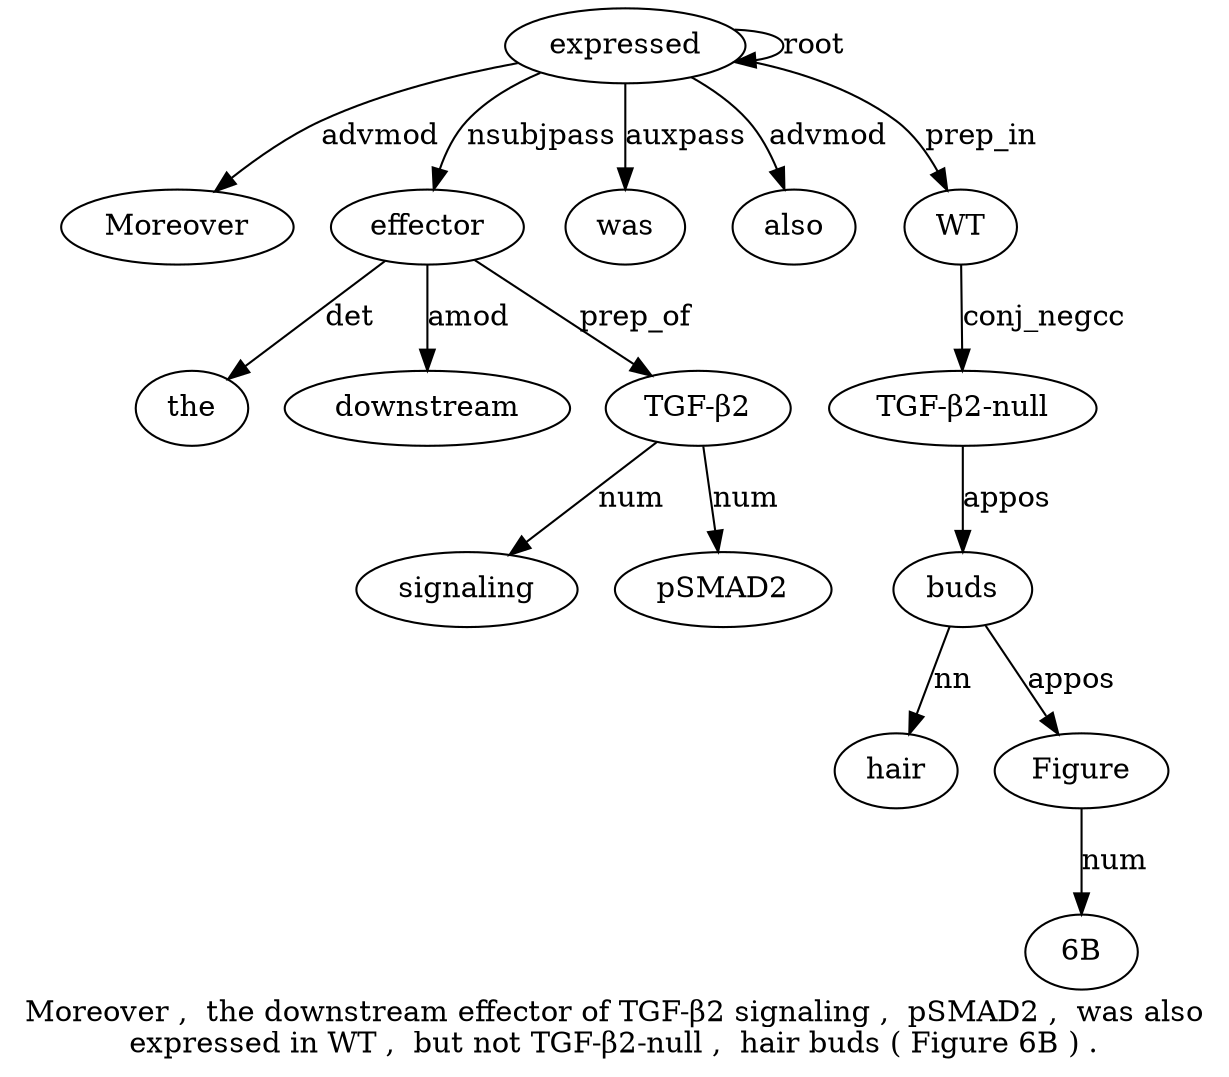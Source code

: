 digraph "Moreover ,  the downstream effector of TGF-β2 signaling ,  pSMAD2 ,  was also expressed in WT ,  but not TGF-β2-null ,  hair buds ( Figure 6B ) ." {
label="Moreover ,  the downstream effector of TGF-β2 signaling ,  pSMAD2 ,  was also
expressed in WT ,  but not TGF-β2-null ,  hair buds ( Figure 6B ) .";
expressed14 [style=filled, fillcolor=white, label=expressed];
Moreover1 [style=filled, fillcolor=white, label=Moreover];
expressed14 -> Moreover1  [label=advmod];
effector5 [style=filled, fillcolor=white, label=effector];
the3 [style=filled, fillcolor=white, label=the];
effector5 -> the3  [label=det];
downstream4 [style=filled, fillcolor=white, label=downstream];
effector5 -> downstream4  [label=amod];
expressed14 -> effector5  [label=nsubjpass];
"TGF-β27" [style=filled, fillcolor=white, label="TGF-β2"];
effector5 -> "TGF-β27"  [label=prep_of];
signaling8 [style=filled, fillcolor=white, label=signaling];
"TGF-β27" -> signaling8  [label=num];
pSMAD210 [style=filled, fillcolor=white, label=pSMAD2];
"TGF-β27" -> pSMAD210  [label=num];
was12 [style=filled, fillcolor=white, label=was];
expressed14 -> was12  [label=auxpass];
also13 [style=filled, fillcolor=white, label=also];
expressed14 -> also13  [label=advmod];
expressed14 -> expressed14  [label=root];
WT16 [style=filled, fillcolor=white, label=WT];
expressed14 -> WT16  [label=prep_in];
"TGF-β2-null0" [style=filled, fillcolor=white, label="TGF-β2-null"];
WT16 -> "TGF-β2-null0"  [label=conj_negcc];
buds23 [style=filled, fillcolor=white, label=buds];
hair22 [style=filled, fillcolor=white, label=hair];
buds23 -> hair22  [label=nn];
"TGF-β2-null0" -> buds23  [label=appos];
Figure25 [style=filled, fillcolor=white, label=Figure];
buds23 -> Figure25  [label=appos];
"6B2" [style=filled, fillcolor=white, label="6B"];
Figure25 -> "6B2"  [label=num];
}
